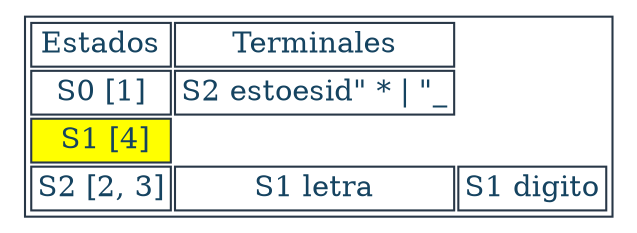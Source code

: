 digraph T {
aHtmlTable [
   shape=plaintext
   color="#283747" fontcolor="#154360" label=<

   <table border='1' cellborder='1'>
   <tr>
      <td>Estados</td>
      <td>Terminales</td>
   </tr><tr><td>S0 [1]</td><td>S2 estoesid" * | "_</td></tr><tr><td bgcolor="yellow"> S1 [4]</td></tr><tr><td>S2 [2, 3]</td><td>S1 letra</td><td>S1 digito</td></tr></table>

   >]; 

}